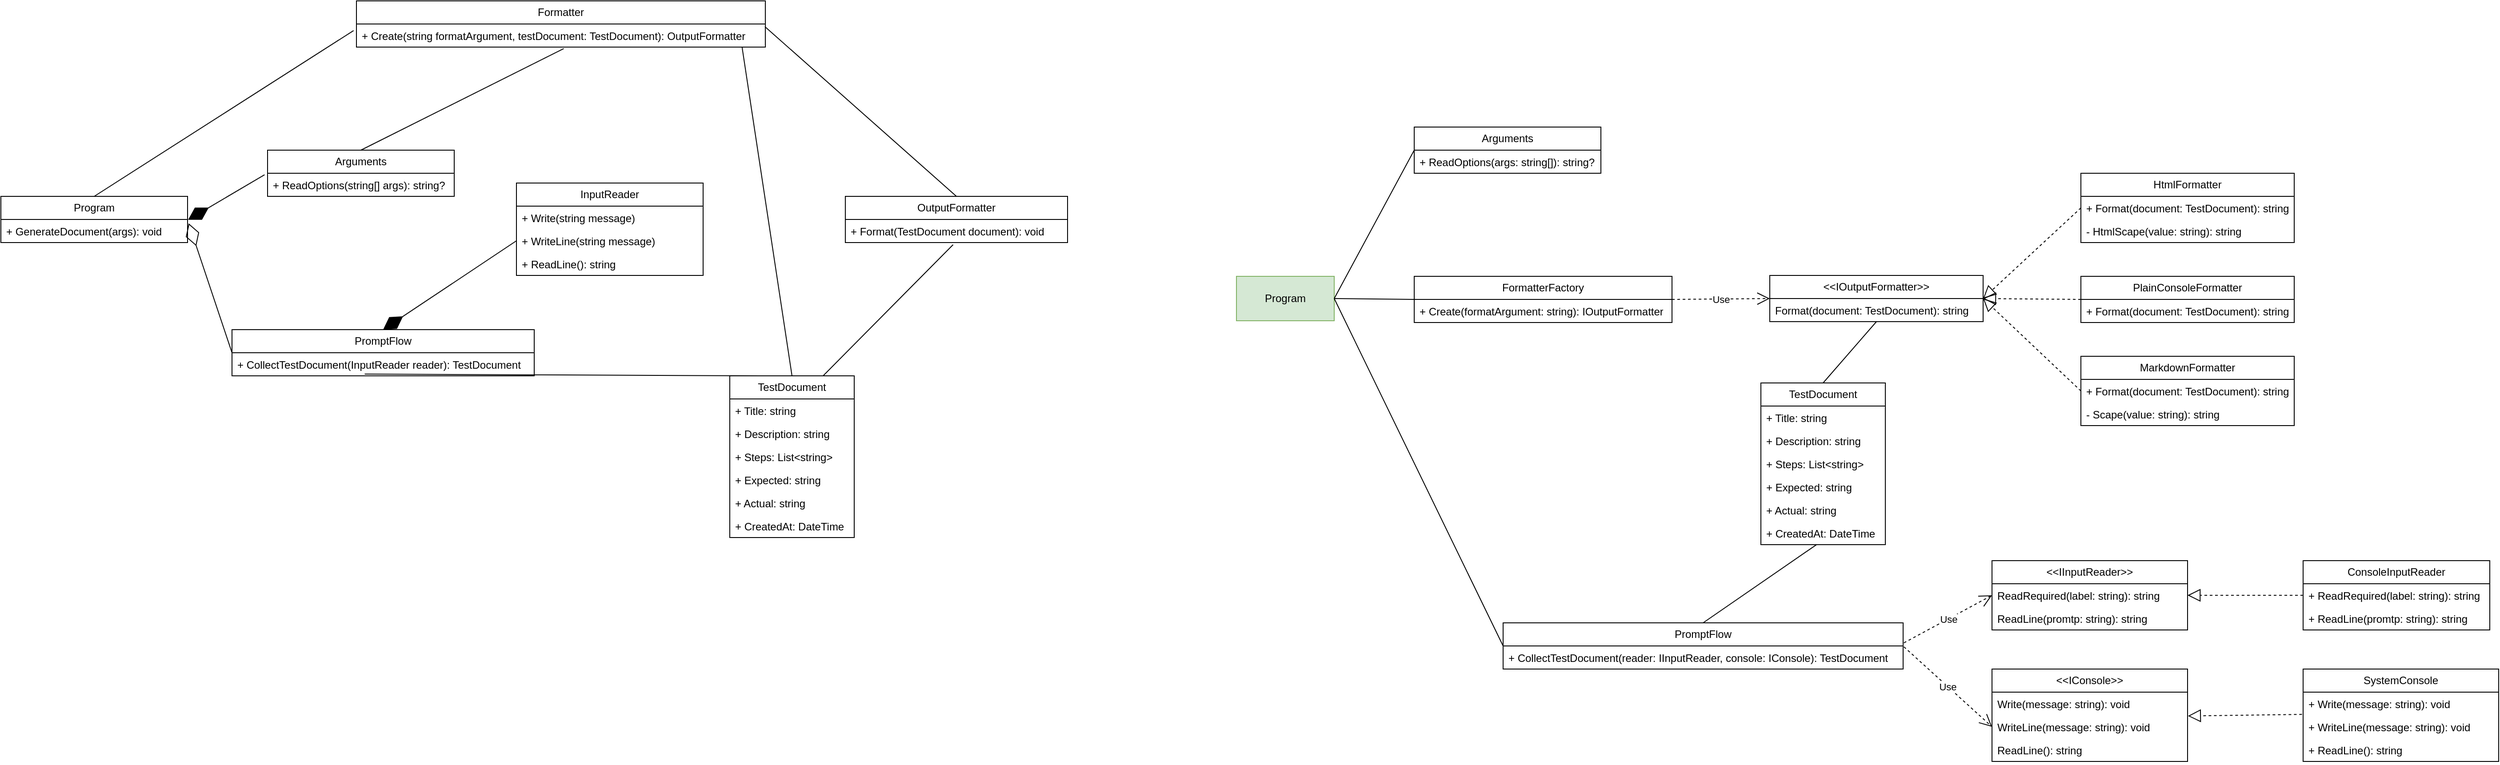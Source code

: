 <mxfile version="28.1.2">
  <diagram name="Page-1" id="szldXAVlRqQCgloTsiRZ">
    <mxGraphModel dx="903" dy="366" grid="1" gridSize="10" guides="1" tooltips="1" connect="1" arrows="1" fold="1" page="1" pageScale="1" pageWidth="1100" pageHeight="850" math="0" shadow="0">
      <root>
        <mxCell id="0" />
        <mxCell id="1" parent="0" />
        <mxCell id="XxA5EIZE0kKA5BTffPD1-1" value="Program" style="swimlane;fontStyle=0;childLayout=stackLayout;horizontal=1;startSize=26;fillColor=none;horizontalStack=0;resizeParent=1;resizeParentMax=0;resizeLast=0;collapsible=1;marginBottom=0;whiteSpace=wrap;html=1;" parent="1" vertex="1">
          <mxGeometry x="50" y="300" width="210" height="52" as="geometry" />
        </mxCell>
        <mxCell id="XxA5EIZE0kKA5BTffPD1-2" value="+ GenerateDocument(args): void" style="text;strokeColor=none;fillColor=none;align=left;verticalAlign=top;spacingLeft=4;spacingRight=4;overflow=hidden;rotatable=0;points=[[0,0.5],[1,0.5]];portConstraint=eastwest;whiteSpace=wrap;html=1;" parent="XxA5EIZE0kKA5BTffPD1-1" vertex="1">
          <mxGeometry y="26" width="210" height="26" as="geometry" />
        </mxCell>
        <mxCell id="XxA5EIZE0kKA5BTffPD1-5" value="Arguments" style="swimlane;fontStyle=0;childLayout=stackLayout;horizontal=1;startSize=26;fillColor=none;horizontalStack=0;resizeParent=1;resizeParentMax=0;resizeLast=0;collapsible=1;marginBottom=0;whiteSpace=wrap;html=1;" parent="1" vertex="1">
          <mxGeometry x="350" y="248" width="210" height="52" as="geometry" />
        </mxCell>
        <mxCell id="XxA5EIZE0kKA5BTffPD1-6" value="+ ReadOptions(string[] args): string?" style="text;strokeColor=none;fillColor=none;align=left;verticalAlign=top;spacingLeft=4;spacingRight=4;overflow=hidden;rotatable=0;points=[[0,0.5],[1,0.5]];portConstraint=eastwest;whiteSpace=wrap;html=1;" parent="XxA5EIZE0kKA5BTffPD1-5" vertex="1">
          <mxGeometry y="26" width="210" height="26" as="geometry" />
        </mxCell>
        <mxCell id="XxA5EIZE0kKA5BTffPD1-9" value="Formatter" style="swimlane;fontStyle=0;childLayout=stackLayout;horizontal=1;startSize=26;fillColor=none;horizontalStack=0;resizeParent=1;resizeParentMax=0;resizeLast=0;collapsible=1;marginBottom=0;whiteSpace=wrap;html=1;" parent="1" vertex="1">
          <mxGeometry x="450" y="80" width="460" height="52" as="geometry" />
        </mxCell>
        <mxCell id="XxA5EIZE0kKA5BTffPD1-10" value="+ Create(string formatArgument, testDocument: TestDocument): OutputFormatter" style="text;strokeColor=none;fillColor=none;align=left;verticalAlign=top;spacingLeft=4;spacingRight=4;overflow=hidden;rotatable=0;points=[[0,0.5],[1,0.5]];portConstraint=eastwest;whiteSpace=wrap;html=1;" parent="XxA5EIZE0kKA5BTffPD1-9" vertex="1">
          <mxGeometry y="26" width="460" height="26" as="geometry" />
        </mxCell>
        <mxCell id="XxA5EIZE0kKA5BTffPD1-17" value="PromptFlow" style="swimlane;fontStyle=0;childLayout=stackLayout;horizontal=1;startSize=26;fillColor=none;horizontalStack=0;resizeParent=1;resizeParentMax=0;resizeLast=0;collapsible=1;marginBottom=0;whiteSpace=wrap;html=1;" parent="1" vertex="1">
          <mxGeometry x="310" y="450" width="340" height="52" as="geometry" />
        </mxCell>
        <mxCell id="XxA5EIZE0kKA5BTffPD1-18" value="+ CollectTestDocument(InputReader reader): TestDocument" style="text;strokeColor=none;fillColor=none;align=left;verticalAlign=top;spacingLeft=4;spacingRight=4;overflow=hidden;rotatable=0;points=[[0,0.5],[1,0.5]];portConstraint=eastwest;whiteSpace=wrap;html=1;" parent="XxA5EIZE0kKA5BTffPD1-17" vertex="1">
          <mxGeometry y="26" width="340" height="26" as="geometry" />
        </mxCell>
        <mxCell id="XxA5EIZE0kKA5BTffPD1-21" value="InputReader" style="swimlane;fontStyle=0;childLayout=stackLayout;horizontal=1;startSize=26;fillColor=none;horizontalStack=0;resizeParent=1;resizeParentMax=0;resizeLast=0;collapsible=1;marginBottom=0;whiteSpace=wrap;html=1;" parent="1" vertex="1">
          <mxGeometry x="630" y="285" width="210" height="104" as="geometry" />
        </mxCell>
        <mxCell id="XxA5EIZE0kKA5BTffPD1-22" value="+ Write(string message)" style="text;strokeColor=none;fillColor=none;align=left;verticalAlign=top;spacingLeft=4;spacingRight=4;overflow=hidden;rotatable=0;points=[[0,0.5],[1,0.5]];portConstraint=eastwest;whiteSpace=wrap;html=1;" parent="XxA5EIZE0kKA5BTffPD1-21" vertex="1">
          <mxGeometry y="26" width="210" height="26" as="geometry" />
        </mxCell>
        <mxCell id="XxA5EIZE0kKA5BTffPD1-23" value="+ WriteLine(string message)" style="text;strokeColor=none;fillColor=none;align=left;verticalAlign=top;spacingLeft=4;spacingRight=4;overflow=hidden;rotatable=0;points=[[0,0.5],[1,0.5]];portConstraint=eastwest;whiteSpace=wrap;html=1;" parent="XxA5EIZE0kKA5BTffPD1-21" vertex="1">
          <mxGeometry y="52" width="210" height="26" as="geometry" />
        </mxCell>
        <mxCell id="XxA5EIZE0kKA5BTffPD1-24" value="+ ReadLine(): string" style="text;strokeColor=none;fillColor=none;align=left;verticalAlign=top;spacingLeft=4;spacingRight=4;overflow=hidden;rotatable=0;points=[[0,0.5],[1,0.5]];portConstraint=eastwest;whiteSpace=wrap;html=1;" parent="XxA5EIZE0kKA5BTffPD1-21" vertex="1">
          <mxGeometry y="78" width="210" height="26" as="geometry" />
        </mxCell>
        <mxCell id="XxA5EIZE0kKA5BTffPD1-25" value="TestDocument" style="swimlane;fontStyle=0;childLayout=stackLayout;horizontal=1;startSize=26;fillColor=none;horizontalStack=0;resizeParent=1;resizeParentMax=0;resizeLast=0;collapsible=1;marginBottom=0;whiteSpace=wrap;html=1;" parent="1" vertex="1">
          <mxGeometry x="870" y="502" width="140" height="182" as="geometry" />
        </mxCell>
        <mxCell id="XxA5EIZE0kKA5BTffPD1-26" value="+ Title: string" style="text;strokeColor=none;fillColor=none;align=left;verticalAlign=top;spacingLeft=4;spacingRight=4;overflow=hidden;rotatable=0;points=[[0,0.5],[1,0.5]];portConstraint=eastwest;whiteSpace=wrap;html=1;" parent="XxA5EIZE0kKA5BTffPD1-25" vertex="1">
          <mxGeometry y="26" width="140" height="26" as="geometry" />
        </mxCell>
        <mxCell id="XxA5EIZE0kKA5BTffPD1-27" value="+ Description: string" style="text;strokeColor=none;fillColor=none;align=left;verticalAlign=top;spacingLeft=4;spacingRight=4;overflow=hidden;rotatable=0;points=[[0,0.5],[1,0.5]];portConstraint=eastwest;whiteSpace=wrap;html=1;" parent="XxA5EIZE0kKA5BTffPD1-25" vertex="1">
          <mxGeometry y="52" width="140" height="26" as="geometry" />
        </mxCell>
        <mxCell id="XxA5EIZE0kKA5BTffPD1-28" value="+ Steps: List&amp;lt;string&amp;gt;" style="text;strokeColor=none;fillColor=none;align=left;verticalAlign=top;spacingLeft=4;spacingRight=4;overflow=hidden;rotatable=0;points=[[0,0.5],[1,0.5]];portConstraint=eastwest;whiteSpace=wrap;html=1;" parent="XxA5EIZE0kKA5BTffPD1-25" vertex="1">
          <mxGeometry y="78" width="140" height="26" as="geometry" />
        </mxCell>
        <mxCell id="XxA5EIZE0kKA5BTffPD1-29" value="+ Expected: string" style="text;strokeColor=none;fillColor=none;align=left;verticalAlign=top;spacingLeft=4;spacingRight=4;overflow=hidden;rotatable=0;points=[[0,0.5],[1,0.5]];portConstraint=eastwest;whiteSpace=wrap;html=1;" parent="XxA5EIZE0kKA5BTffPD1-25" vertex="1">
          <mxGeometry y="104" width="140" height="26" as="geometry" />
        </mxCell>
        <mxCell id="XxA5EIZE0kKA5BTffPD1-30" value="+ Actual: string" style="text;strokeColor=none;fillColor=none;align=left;verticalAlign=top;spacingLeft=4;spacingRight=4;overflow=hidden;rotatable=0;points=[[0,0.5],[1,0.5]];portConstraint=eastwest;whiteSpace=wrap;html=1;" parent="XxA5EIZE0kKA5BTffPD1-25" vertex="1">
          <mxGeometry y="130" width="140" height="26" as="geometry" />
        </mxCell>
        <mxCell id="XxA5EIZE0kKA5BTffPD1-31" value="+ CreatedAt: DateTime" style="text;strokeColor=none;fillColor=none;align=left;verticalAlign=top;spacingLeft=4;spacingRight=4;overflow=hidden;rotatable=0;points=[[0,0.5],[1,0.5]];portConstraint=eastwest;whiteSpace=wrap;html=1;" parent="XxA5EIZE0kKA5BTffPD1-25" vertex="1">
          <mxGeometry y="156" width="140" height="26" as="geometry" />
        </mxCell>
        <mxCell id="XxA5EIZE0kKA5BTffPD1-32" value="OutputFormatter" style="swimlane;fontStyle=0;childLayout=stackLayout;horizontal=1;startSize=26;fillColor=none;horizontalStack=0;resizeParent=1;resizeParentMax=0;resizeLast=0;collapsible=1;marginBottom=0;whiteSpace=wrap;html=1;" parent="1" vertex="1">
          <mxGeometry x="1000" y="300" width="250" height="52" as="geometry" />
        </mxCell>
        <mxCell id="XxA5EIZE0kKA5BTffPD1-33" value="+ Format(TestDocument document): void" style="text;strokeColor=none;fillColor=none;align=left;verticalAlign=top;spacingLeft=4;spacingRight=4;overflow=hidden;rotatable=0;points=[[0,0.5],[1,0.5]];portConstraint=eastwest;whiteSpace=wrap;html=1;" parent="XxA5EIZE0kKA5BTffPD1-32" vertex="1">
          <mxGeometry y="26" width="250" height="26" as="geometry" />
        </mxCell>
        <mxCell id="XxA5EIZE0kKA5BTffPD1-39" value="" style="endArrow=diamondThin;endFill=1;endSize=24;html=1;rounded=0;entryX=1.003;entryY=0.013;entryDx=0;entryDy=0;entryPerimeter=0;exitX=-0.016;exitY=0.064;exitDx=0;exitDy=0;exitPerimeter=0;" parent="1" source="XxA5EIZE0kKA5BTffPD1-6" target="XxA5EIZE0kKA5BTffPD1-2" edge="1">
          <mxGeometry width="160" relative="1" as="geometry">
            <mxPoint x="260" y="530" as="sourcePoint" />
            <mxPoint x="160" y="500" as="targetPoint" />
          </mxGeometry>
        </mxCell>
        <mxCell id="XxA5EIZE0kKA5BTffPD1-40" value="" style="endArrow=diamondThin;endFill=0;endSize=24;html=1;rounded=0;entryX=1.006;entryY=0.167;entryDx=0;entryDy=0;entryPerimeter=0;exitX=0;exitY=0.5;exitDx=0;exitDy=0;" parent="1" source="XxA5EIZE0kKA5BTffPD1-17" target="XxA5EIZE0kKA5BTffPD1-2" edge="1">
          <mxGeometry width="160" relative="1" as="geometry">
            <mxPoint x="270" y="550" as="sourcePoint" />
            <mxPoint x="430" y="550" as="targetPoint" />
          </mxGeometry>
        </mxCell>
        <mxCell id="XxA5EIZE0kKA5BTffPD1-41" value="" style="endArrow=diamondThin;endFill=1;endSize=24;html=1;rounded=0;entryX=0.5;entryY=0;entryDx=0;entryDy=0;exitX=0;exitY=0.5;exitDx=0;exitDy=0;" parent="1" source="XxA5EIZE0kKA5BTffPD1-23" target="XxA5EIZE0kKA5BTffPD1-17" edge="1">
          <mxGeometry width="160" relative="1" as="geometry">
            <mxPoint x="800" y="440" as="sourcePoint" />
            <mxPoint x="960" y="440" as="targetPoint" />
          </mxGeometry>
        </mxCell>
        <mxCell id="XxA5EIZE0kKA5BTffPD1-42" value="" style="endArrow=none;html=1;rounded=0;exitX=0.439;exitY=0.923;exitDx=0;exitDy=0;exitPerimeter=0;entryX=0.25;entryY=0;entryDx=0;entryDy=0;" parent="1" source="XxA5EIZE0kKA5BTffPD1-18" target="XxA5EIZE0kKA5BTffPD1-25" edge="1">
          <mxGeometry relative="1" as="geometry">
            <mxPoint x="360" y="520" as="sourcePoint" />
            <mxPoint x="520" y="520" as="targetPoint" />
          </mxGeometry>
        </mxCell>
        <mxCell id="XxA5EIZE0kKA5BTffPD1-45" value="" style="endArrow=none;html=1;rounded=0;exitX=0.507;exitY=1.064;exitDx=0;exitDy=0;exitPerimeter=0;entryX=0.5;entryY=0;entryDx=0;entryDy=0;" parent="1" source="XxA5EIZE0kKA5BTffPD1-10" target="XxA5EIZE0kKA5BTffPD1-5" edge="1">
          <mxGeometry relative="1" as="geometry">
            <mxPoint x="820" y="390" as="sourcePoint" />
            <mxPoint x="896" y="517" as="targetPoint" />
          </mxGeometry>
        </mxCell>
        <mxCell id="XxA5EIZE0kKA5BTffPD1-46" value="" style="endArrow=none;html=1;rounded=0;exitX=0.943;exitY=0.987;exitDx=0;exitDy=0;exitPerimeter=0;entryX=0.5;entryY=0;entryDx=0;entryDy=0;" parent="1" source="XxA5EIZE0kKA5BTffPD1-10" target="XxA5EIZE0kKA5BTffPD1-25" edge="1">
          <mxGeometry relative="1" as="geometry">
            <mxPoint x="1000" y="440" as="sourcePoint" />
            <mxPoint x="1416" y="507" as="targetPoint" />
          </mxGeometry>
        </mxCell>
        <mxCell id="XxA5EIZE0kKA5BTffPD1-47" value="" style="endArrow=none;html=1;rounded=0;exitX=0.75;exitY=0;exitDx=0;exitDy=0;entryX=0.485;entryY=1.09;entryDx=0;entryDy=0;entryPerimeter=0;" parent="1" source="XxA5EIZE0kKA5BTffPD1-25" target="XxA5EIZE0kKA5BTffPD1-33" edge="1">
          <mxGeometry relative="1" as="geometry">
            <mxPoint x="1040" y="360" as="sourcePoint" />
            <mxPoint x="1456" y="427" as="targetPoint" />
          </mxGeometry>
        </mxCell>
        <mxCell id="XxA5EIZE0kKA5BTffPD1-48" value="" style="endArrow=none;html=1;rounded=0;exitX=0.5;exitY=0;exitDx=0;exitDy=0;entryX=0.999;entryY=0.115;entryDx=0;entryDy=0;entryPerimeter=0;" parent="1" source="XxA5EIZE0kKA5BTffPD1-32" target="XxA5EIZE0kKA5BTffPD1-10" edge="1">
          <mxGeometry relative="1" as="geometry">
            <mxPoint x="1290" y="586" as="sourcePoint" />
            <mxPoint x="1486" y="410" as="targetPoint" />
          </mxGeometry>
        </mxCell>
        <mxCell id="XSnSEUEfLt0J0xDULizz-1" value="" style="endArrow=none;html=1;rounded=0;exitX=-0.007;exitY=0.286;exitDx=0;exitDy=0;exitPerimeter=0;entryX=0.5;entryY=0;entryDx=0;entryDy=0;" parent="1" source="XxA5EIZE0kKA5BTffPD1-10" target="XxA5EIZE0kKA5BTffPD1-1" edge="1">
          <mxGeometry relative="1" as="geometry">
            <mxPoint x="428" y="130" as="sourcePoint" />
            <mxPoint x="190" y="206" as="targetPoint" />
          </mxGeometry>
        </mxCell>
        <mxCell id="yluP_iNOOmChp8sHsoEs-1" value="Program" style="html=1;whiteSpace=wrap;fillColor=#d5e8d4;strokeColor=#82b366;" vertex="1" parent="1">
          <mxGeometry x="1440" y="390" width="110" height="50" as="geometry" />
        </mxCell>
        <mxCell id="yluP_iNOOmChp8sHsoEs-2" value="Arguments" style="swimlane;fontStyle=0;childLayout=stackLayout;horizontal=1;startSize=26;fillColor=none;horizontalStack=0;resizeParent=1;resizeParentMax=0;resizeLast=0;collapsible=1;marginBottom=0;whiteSpace=wrap;html=1;" vertex="1" parent="1">
          <mxGeometry x="1640" y="222" width="210" height="52" as="geometry" />
        </mxCell>
        <mxCell id="yluP_iNOOmChp8sHsoEs-3" value="+ ReadOptions(args: string[]): string?" style="text;strokeColor=none;fillColor=none;align=left;verticalAlign=top;spacingLeft=4;spacingRight=4;overflow=hidden;rotatable=0;points=[[0,0.5],[1,0.5]];portConstraint=eastwest;whiteSpace=wrap;html=1;" vertex="1" parent="yluP_iNOOmChp8sHsoEs-2">
          <mxGeometry y="26" width="210" height="26" as="geometry" />
        </mxCell>
        <mxCell id="yluP_iNOOmChp8sHsoEs-4" value="PromptFlow" style="swimlane;fontStyle=0;childLayout=stackLayout;horizontal=1;startSize=26;fillColor=none;horizontalStack=0;resizeParent=1;resizeParentMax=0;resizeLast=0;collapsible=1;marginBottom=0;whiteSpace=wrap;html=1;" vertex="1" parent="1">
          <mxGeometry x="1740" y="780" width="450" height="52" as="geometry" />
        </mxCell>
        <mxCell id="yluP_iNOOmChp8sHsoEs-5" value="+ CollectTestDocument(reader: IInputReader, console: IConsole): TestDocument" style="text;strokeColor=none;fillColor=none;align=left;verticalAlign=top;spacingLeft=4;spacingRight=4;overflow=hidden;rotatable=0;points=[[0,0.5],[1,0.5]];portConstraint=eastwest;whiteSpace=wrap;html=1;" vertex="1" parent="yluP_iNOOmChp8sHsoEs-4">
          <mxGeometry y="26" width="450" height="26" as="geometry" />
        </mxCell>
        <mxCell id="yluP_iNOOmChp8sHsoEs-6" value="FormatterFactory" style="swimlane;fontStyle=0;childLayout=stackLayout;horizontal=1;startSize=26;fillColor=none;horizontalStack=0;resizeParent=1;resizeParentMax=0;resizeLast=0;collapsible=1;marginBottom=0;whiteSpace=wrap;html=1;" vertex="1" parent="1">
          <mxGeometry x="1640" y="390" width="290" height="52" as="geometry" />
        </mxCell>
        <mxCell id="yluP_iNOOmChp8sHsoEs-7" value="+ Create(formatArgument: string): IOutputFormatter" style="text;strokeColor=none;fillColor=none;align=left;verticalAlign=top;spacingLeft=4;spacingRight=4;overflow=hidden;rotatable=0;points=[[0,0.5],[1,0.5]];portConstraint=eastwest;whiteSpace=wrap;html=1;" vertex="1" parent="yluP_iNOOmChp8sHsoEs-6">
          <mxGeometry y="26" width="290" height="26" as="geometry" />
        </mxCell>
        <mxCell id="yluP_iNOOmChp8sHsoEs-10" value="" style="endArrow=none;html=1;rounded=0;exitX=1;exitY=0.5;exitDx=0;exitDy=0;entryX=0;entryY=0.5;entryDx=0;entryDy=0;" edge="1" parent="1" source="yluP_iNOOmChp8sHsoEs-1" target="yluP_iNOOmChp8sHsoEs-2">
          <mxGeometry relative="1" as="geometry">
            <mxPoint x="1320" y="716" as="sourcePoint" />
            <mxPoint x="1516" y="540" as="targetPoint" />
          </mxGeometry>
        </mxCell>
        <mxCell id="yluP_iNOOmChp8sHsoEs-11" value="" style="endArrow=none;html=1;rounded=0;exitX=1;exitY=0.5;exitDx=0;exitDy=0;entryX=0;entryY=0.5;entryDx=0;entryDy=0;" edge="1" parent="1" source="yluP_iNOOmChp8sHsoEs-1" target="yluP_iNOOmChp8sHsoEs-6">
          <mxGeometry relative="1" as="geometry">
            <mxPoint x="1590" y="559" as="sourcePoint" />
            <mxPoint x="1680" y="460" as="targetPoint" />
          </mxGeometry>
        </mxCell>
        <mxCell id="yluP_iNOOmChp8sHsoEs-12" value="" style="endArrow=none;html=1;rounded=0;exitX=1;exitY=0.5;exitDx=0;exitDy=0;entryX=0;entryY=0.5;entryDx=0;entryDy=0;" edge="1" parent="1" source="yluP_iNOOmChp8sHsoEs-1" target="yluP_iNOOmChp8sHsoEs-4">
          <mxGeometry relative="1" as="geometry">
            <mxPoint x="1600" y="559" as="sourcePoint" />
            <mxPoint x="1690" y="460" as="targetPoint" />
          </mxGeometry>
        </mxCell>
        <mxCell id="yluP_iNOOmChp8sHsoEs-13" value="Use" style="endArrow=open;endSize=12;dashed=1;html=1;rounded=0;exitX=1;exitY=0.5;exitDx=0;exitDy=0;entryX=0;entryY=0.5;entryDx=0;entryDy=0;" edge="1" parent="1" source="yluP_iNOOmChp8sHsoEs-6" target="yluP_iNOOmChp8sHsoEs-14">
          <mxGeometry width="160" relative="1" as="geometry">
            <mxPoint x="1970" y="470" as="sourcePoint" />
            <mxPoint x="2110" y="360" as="targetPoint" />
          </mxGeometry>
        </mxCell>
        <mxCell id="yluP_iNOOmChp8sHsoEs-14" value="&amp;lt;&amp;lt;IOutputFormatter&amp;gt;&amp;gt;" style="swimlane;fontStyle=0;childLayout=stackLayout;horizontal=1;startSize=26;fillColor=none;horizontalStack=0;resizeParent=1;resizeParentMax=0;resizeLast=0;collapsible=1;marginBottom=0;whiteSpace=wrap;html=1;" vertex="1" parent="1">
          <mxGeometry x="2040" y="389" width="240" height="52" as="geometry" />
        </mxCell>
        <mxCell id="yluP_iNOOmChp8sHsoEs-15" value="Format(document: TestDocument): string" style="text;strokeColor=none;fillColor=none;align=left;verticalAlign=top;spacingLeft=4;spacingRight=4;overflow=hidden;rotatable=0;points=[[0,0.5],[1,0.5]];portConstraint=eastwest;whiteSpace=wrap;html=1;" vertex="1" parent="yluP_iNOOmChp8sHsoEs-14">
          <mxGeometry y="26" width="240" height="26" as="geometry" />
        </mxCell>
        <mxCell id="yluP_iNOOmChp8sHsoEs-18" value="" style="endArrow=block;dashed=1;endFill=0;endSize=12;html=1;rounded=0;entryX=1;entryY=0.5;entryDx=0;entryDy=0;exitX=0;exitY=0.5;exitDx=0;exitDy=0;" edge="1" parent="1" source="yluP_iNOOmChp8sHsoEs-24" target="yluP_iNOOmChp8sHsoEs-14">
          <mxGeometry width="160" relative="1" as="geometry">
            <mxPoint x="2450" y="373" as="sourcePoint" />
            <mxPoint x="2300" y="413" as="targetPoint" />
          </mxGeometry>
        </mxCell>
        <mxCell id="yluP_iNOOmChp8sHsoEs-20" value="HtmlFormatter" style="swimlane;fontStyle=0;childLayout=stackLayout;horizontal=1;startSize=26;fillColor=none;horizontalStack=0;resizeParent=1;resizeParentMax=0;resizeLast=0;collapsible=1;marginBottom=0;whiteSpace=wrap;html=1;" vertex="1" parent="1">
          <mxGeometry x="2390" y="274" width="240" height="78" as="geometry" />
        </mxCell>
        <mxCell id="yluP_iNOOmChp8sHsoEs-24" value="+ Format(document: TestDocument): string" style="text;strokeColor=none;fillColor=none;align=left;verticalAlign=top;spacingLeft=4;spacingRight=4;overflow=hidden;rotatable=0;points=[[0,0.5],[1,0.5]];portConstraint=eastwest;whiteSpace=wrap;html=1;" vertex="1" parent="yluP_iNOOmChp8sHsoEs-20">
          <mxGeometry y="26" width="240" height="26" as="geometry" />
        </mxCell>
        <mxCell id="yluP_iNOOmChp8sHsoEs-23" value="- HtmlScape(value: string): string" style="text;strokeColor=none;fillColor=none;align=left;verticalAlign=top;spacingLeft=4;spacingRight=4;overflow=hidden;rotatable=0;points=[[0,0.5],[1,0.5]];portConstraint=eastwest;whiteSpace=wrap;html=1;" vertex="1" parent="yluP_iNOOmChp8sHsoEs-20">
          <mxGeometry y="52" width="240" height="26" as="geometry" />
        </mxCell>
        <mxCell id="yluP_iNOOmChp8sHsoEs-25" value="MarkdownFormatter" style="swimlane;fontStyle=0;childLayout=stackLayout;horizontal=1;startSize=26;fillColor=none;horizontalStack=0;resizeParent=1;resizeParentMax=0;resizeLast=0;collapsible=1;marginBottom=0;whiteSpace=wrap;html=1;" vertex="1" parent="1">
          <mxGeometry x="2390" y="480" width="240" height="78" as="geometry" />
        </mxCell>
        <mxCell id="yluP_iNOOmChp8sHsoEs-26" value="+ Format(document: TestDocument): string" style="text;strokeColor=none;fillColor=none;align=left;verticalAlign=top;spacingLeft=4;spacingRight=4;overflow=hidden;rotatable=0;points=[[0,0.5],[1,0.5]];portConstraint=eastwest;whiteSpace=wrap;html=1;" vertex="1" parent="yluP_iNOOmChp8sHsoEs-25">
          <mxGeometry y="26" width="240" height="26" as="geometry" />
        </mxCell>
        <mxCell id="yluP_iNOOmChp8sHsoEs-27" value="- Scape(value: string): string" style="text;strokeColor=none;fillColor=none;align=left;verticalAlign=top;spacingLeft=4;spacingRight=4;overflow=hidden;rotatable=0;points=[[0,0.5],[1,0.5]];portConstraint=eastwest;whiteSpace=wrap;html=1;" vertex="1" parent="yluP_iNOOmChp8sHsoEs-25">
          <mxGeometry y="52" width="240" height="26" as="geometry" />
        </mxCell>
        <mxCell id="yluP_iNOOmChp8sHsoEs-28" value="PlainConsoleFormatter" style="swimlane;fontStyle=0;childLayout=stackLayout;horizontal=1;startSize=26;fillColor=none;horizontalStack=0;resizeParent=1;resizeParentMax=0;resizeLast=0;collapsible=1;marginBottom=0;whiteSpace=wrap;html=1;" vertex="1" parent="1">
          <mxGeometry x="2390" y="390" width="240" height="52" as="geometry" />
        </mxCell>
        <mxCell id="yluP_iNOOmChp8sHsoEs-29" value="+ Format(document: TestDocument): string" style="text;strokeColor=none;fillColor=none;align=left;verticalAlign=top;spacingLeft=4;spacingRight=4;overflow=hidden;rotatable=0;points=[[0,0.5],[1,0.5]];portConstraint=eastwest;whiteSpace=wrap;html=1;" vertex="1" parent="yluP_iNOOmChp8sHsoEs-28">
          <mxGeometry y="26" width="240" height="26" as="geometry" />
        </mxCell>
        <mxCell id="yluP_iNOOmChp8sHsoEs-31" value="" style="endArrow=block;dashed=1;endFill=0;endSize=12;html=1;rounded=0;entryX=1;entryY=0.5;entryDx=0;entryDy=0;exitX=0;exitY=0.5;exitDx=0;exitDy=0;" edge="1" parent="1" source="yluP_iNOOmChp8sHsoEs-28" target="yluP_iNOOmChp8sHsoEs-14">
          <mxGeometry width="160" relative="1" as="geometry">
            <mxPoint x="2460" y="410" as="sourcePoint" />
            <mxPoint x="2350" y="512" as="targetPoint" />
          </mxGeometry>
        </mxCell>
        <mxCell id="yluP_iNOOmChp8sHsoEs-32" value="" style="endArrow=block;dashed=1;endFill=0;endSize=12;html=1;rounded=0;entryX=1;entryY=0.5;entryDx=0;entryDy=0;exitX=0;exitY=0.5;exitDx=0;exitDy=0;" edge="1" parent="1" source="yluP_iNOOmChp8sHsoEs-26" target="yluP_iNOOmChp8sHsoEs-14">
          <mxGeometry width="160" relative="1" as="geometry">
            <mxPoint x="2370" y="500" as="sourcePoint" />
            <mxPoint x="2290" y="470" as="targetPoint" />
          </mxGeometry>
        </mxCell>
        <mxCell id="yluP_iNOOmChp8sHsoEs-33" value="TestDocument" style="swimlane;fontStyle=0;childLayout=stackLayout;horizontal=1;startSize=26;fillColor=none;horizontalStack=0;resizeParent=1;resizeParentMax=0;resizeLast=0;collapsible=1;marginBottom=0;whiteSpace=wrap;html=1;" vertex="1" parent="1">
          <mxGeometry x="2030" y="510" width="140" height="182" as="geometry" />
        </mxCell>
        <mxCell id="yluP_iNOOmChp8sHsoEs-34" value="+ Title: string" style="text;strokeColor=none;fillColor=none;align=left;verticalAlign=top;spacingLeft=4;spacingRight=4;overflow=hidden;rotatable=0;points=[[0,0.5],[1,0.5]];portConstraint=eastwest;whiteSpace=wrap;html=1;" vertex="1" parent="yluP_iNOOmChp8sHsoEs-33">
          <mxGeometry y="26" width="140" height="26" as="geometry" />
        </mxCell>
        <mxCell id="yluP_iNOOmChp8sHsoEs-35" value="+ Description: string" style="text;strokeColor=none;fillColor=none;align=left;verticalAlign=top;spacingLeft=4;spacingRight=4;overflow=hidden;rotatable=0;points=[[0,0.5],[1,0.5]];portConstraint=eastwest;whiteSpace=wrap;html=1;" vertex="1" parent="yluP_iNOOmChp8sHsoEs-33">
          <mxGeometry y="52" width="140" height="26" as="geometry" />
        </mxCell>
        <mxCell id="yluP_iNOOmChp8sHsoEs-36" value="+ Steps: List&amp;lt;string&amp;gt;" style="text;strokeColor=none;fillColor=none;align=left;verticalAlign=top;spacingLeft=4;spacingRight=4;overflow=hidden;rotatable=0;points=[[0,0.5],[1,0.5]];portConstraint=eastwest;whiteSpace=wrap;html=1;" vertex="1" parent="yluP_iNOOmChp8sHsoEs-33">
          <mxGeometry y="78" width="140" height="26" as="geometry" />
        </mxCell>
        <mxCell id="yluP_iNOOmChp8sHsoEs-37" value="+ Expected: string" style="text;strokeColor=none;fillColor=none;align=left;verticalAlign=top;spacingLeft=4;spacingRight=4;overflow=hidden;rotatable=0;points=[[0,0.5],[1,0.5]];portConstraint=eastwest;whiteSpace=wrap;html=1;" vertex="1" parent="yluP_iNOOmChp8sHsoEs-33">
          <mxGeometry y="104" width="140" height="26" as="geometry" />
        </mxCell>
        <mxCell id="yluP_iNOOmChp8sHsoEs-38" value="+ Actual: string" style="text;strokeColor=none;fillColor=none;align=left;verticalAlign=top;spacingLeft=4;spacingRight=4;overflow=hidden;rotatable=0;points=[[0,0.5],[1,0.5]];portConstraint=eastwest;whiteSpace=wrap;html=1;" vertex="1" parent="yluP_iNOOmChp8sHsoEs-33">
          <mxGeometry y="130" width="140" height="26" as="geometry" />
        </mxCell>
        <mxCell id="yluP_iNOOmChp8sHsoEs-39" value="+ CreatedAt: DateTime" style="text;strokeColor=none;fillColor=none;align=left;verticalAlign=top;spacingLeft=4;spacingRight=4;overflow=hidden;rotatable=0;points=[[0,0.5],[1,0.5]];portConstraint=eastwest;whiteSpace=wrap;html=1;" vertex="1" parent="yluP_iNOOmChp8sHsoEs-33">
          <mxGeometry y="156" width="140" height="26" as="geometry" />
        </mxCell>
        <mxCell id="yluP_iNOOmChp8sHsoEs-40" value="&amp;lt;&amp;lt;IInputReader&amp;gt;&amp;gt;" style="swimlane;fontStyle=0;childLayout=stackLayout;horizontal=1;startSize=26;fillColor=none;horizontalStack=0;resizeParent=1;resizeParentMax=0;resizeLast=0;collapsible=1;marginBottom=0;whiteSpace=wrap;html=1;" vertex="1" parent="1">
          <mxGeometry x="2290" y="710" width="220" height="78" as="geometry" />
        </mxCell>
        <mxCell id="yluP_iNOOmChp8sHsoEs-41" value="ReadRequired(label: string): string" style="text;strokeColor=none;fillColor=none;align=left;verticalAlign=top;spacingLeft=4;spacingRight=4;overflow=hidden;rotatable=0;points=[[0,0.5],[1,0.5]];portConstraint=eastwest;whiteSpace=wrap;html=1;" vertex="1" parent="yluP_iNOOmChp8sHsoEs-40">
          <mxGeometry y="26" width="220" height="26" as="geometry" />
        </mxCell>
        <mxCell id="yluP_iNOOmChp8sHsoEs-42" value="ReadLine(promtp: string): string" style="text;strokeColor=none;fillColor=none;align=left;verticalAlign=top;spacingLeft=4;spacingRight=4;overflow=hidden;rotatable=0;points=[[0,0.5],[1,0.5]];portConstraint=eastwest;whiteSpace=wrap;html=1;" vertex="1" parent="yluP_iNOOmChp8sHsoEs-40">
          <mxGeometry y="52" width="220" height="26" as="geometry" />
        </mxCell>
        <mxCell id="yluP_iNOOmChp8sHsoEs-44" value="&amp;lt;&amp;lt;IConsole&amp;gt;&amp;gt;" style="swimlane;fontStyle=0;childLayout=stackLayout;horizontal=1;startSize=26;fillColor=none;horizontalStack=0;resizeParent=1;resizeParentMax=0;resizeLast=0;collapsible=1;marginBottom=0;whiteSpace=wrap;html=1;" vertex="1" parent="1">
          <mxGeometry x="2290" y="832" width="220" height="104" as="geometry" />
        </mxCell>
        <mxCell id="yluP_iNOOmChp8sHsoEs-45" value="Write(message: string): void" style="text;strokeColor=none;fillColor=none;align=left;verticalAlign=top;spacingLeft=4;spacingRight=4;overflow=hidden;rotatable=0;points=[[0,0.5],[1,0.5]];portConstraint=eastwest;whiteSpace=wrap;html=1;" vertex="1" parent="yluP_iNOOmChp8sHsoEs-44">
          <mxGeometry y="26" width="220" height="26" as="geometry" />
        </mxCell>
        <mxCell id="yluP_iNOOmChp8sHsoEs-46" value="WriteLine(message: string): void" style="text;strokeColor=none;fillColor=none;align=left;verticalAlign=top;spacingLeft=4;spacingRight=4;overflow=hidden;rotatable=0;points=[[0,0.5],[1,0.5]];portConstraint=eastwest;whiteSpace=wrap;html=1;" vertex="1" parent="yluP_iNOOmChp8sHsoEs-44">
          <mxGeometry y="52" width="220" height="26" as="geometry" />
        </mxCell>
        <mxCell id="yluP_iNOOmChp8sHsoEs-47" value="ReadLine(): string" style="text;strokeColor=none;fillColor=none;align=left;verticalAlign=top;spacingLeft=4;spacingRight=4;overflow=hidden;rotatable=0;points=[[0,0.5],[1,0.5]];portConstraint=eastwest;whiteSpace=wrap;html=1;" vertex="1" parent="yluP_iNOOmChp8sHsoEs-44">
          <mxGeometry y="78" width="220" height="26" as="geometry" />
        </mxCell>
        <mxCell id="yluP_iNOOmChp8sHsoEs-48" value="ConsoleInputReader" style="swimlane;fontStyle=0;childLayout=stackLayout;horizontal=1;startSize=26;fillColor=none;horizontalStack=0;resizeParent=1;resizeParentMax=0;resizeLast=0;collapsible=1;marginBottom=0;whiteSpace=wrap;html=1;" vertex="1" parent="1">
          <mxGeometry x="2640" y="710" width="210" height="78" as="geometry" />
        </mxCell>
        <mxCell id="yluP_iNOOmChp8sHsoEs-52" value="+ ReadRequired(label: string): string" style="text;strokeColor=none;fillColor=none;align=left;verticalAlign=top;spacingLeft=4;spacingRight=4;overflow=hidden;rotatable=0;points=[[0,0.5],[1,0.5]];portConstraint=eastwest;whiteSpace=wrap;html=1;" vertex="1" parent="yluP_iNOOmChp8sHsoEs-48">
          <mxGeometry y="26" width="210" height="26" as="geometry" />
        </mxCell>
        <mxCell id="yluP_iNOOmChp8sHsoEs-53" value="+ ReadLine(promtp: string): string" style="text;strokeColor=none;fillColor=none;align=left;verticalAlign=top;spacingLeft=4;spacingRight=4;overflow=hidden;rotatable=0;points=[[0,0.5],[1,0.5]];portConstraint=eastwest;whiteSpace=wrap;html=1;" vertex="1" parent="yluP_iNOOmChp8sHsoEs-48">
          <mxGeometry y="52" width="210" height="26" as="geometry" />
        </mxCell>
        <mxCell id="yluP_iNOOmChp8sHsoEs-58" value="SystemConsole" style="swimlane;fontStyle=0;childLayout=stackLayout;horizontal=1;startSize=26;fillColor=none;horizontalStack=0;resizeParent=1;resizeParentMax=0;resizeLast=0;collapsible=1;marginBottom=0;whiteSpace=wrap;html=1;" vertex="1" parent="1">
          <mxGeometry x="2640" y="832" width="220" height="104" as="geometry" />
        </mxCell>
        <mxCell id="yluP_iNOOmChp8sHsoEs-59" value="+ Write(message: string): void" style="text;strokeColor=none;fillColor=none;align=left;verticalAlign=top;spacingLeft=4;spacingRight=4;overflow=hidden;rotatable=0;points=[[0,0.5],[1,0.5]];portConstraint=eastwest;whiteSpace=wrap;html=1;" vertex="1" parent="yluP_iNOOmChp8sHsoEs-58">
          <mxGeometry y="26" width="220" height="26" as="geometry" />
        </mxCell>
        <mxCell id="yluP_iNOOmChp8sHsoEs-60" value="+ WriteLine(message: string): void" style="text;strokeColor=none;fillColor=none;align=left;verticalAlign=top;spacingLeft=4;spacingRight=4;overflow=hidden;rotatable=0;points=[[0,0.5],[1,0.5]];portConstraint=eastwest;whiteSpace=wrap;html=1;" vertex="1" parent="yluP_iNOOmChp8sHsoEs-58">
          <mxGeometry y="52" width="220" height="26" as="geometry" />
        </mxCell>
        <mxCell id="yluP_iNOOmChp8sHsoEs-61" value="+ ReadLine(): string" style="text;strokeColor=none;fillColor=none;align=left;verticalAlign=top;spacingLeft=4;spacingRight=4;overflow=hidden;rotatable=0;points=[[0,0.5],[1,0.5]];portConstraint=eastwest;whiteSpace=wrap;html=1;" vertex="1" parent="yluP_iNOOmChp8sHsoEs-58">
          <mxGeometry y="78" width="220" height="26" as="geometry" />
        </mxCell>
        <mxCell id="yluP_iNOOmChp8sHsoEs-62" value="" style="endArrow=block;dashed=1;endFill=0;endSize=12;html=1;rounded=0;entryX=1;entryY=0.5;entryDx=0;entryDy=0;exitX=0;exitY=0.5;exitDx=0;exitDy=0;" edge="1" parent="1" source="yluP_iNOOmChp8sHsoEs-52" target="yluP_iNOOmChp8sHsoEs-41">
          <mxGeometry width="160" relative="1" as="geometry">
            <mxPoint x="2580" y="714" as="sourcePoint" />
            <mxPoint x="2470" y="610" as="targetPoint" />
          </mxGeometry>
        </mxCell>
        <mxCell id="yluP_iNOOmChp8sHsoEs-63" value="" style="endArrow=block;dashed=1;endFill=0;endSize=12;html=1;rounded=0;entryX=1.002;entryY=1.031;entryDx=0;entryDy=0;exitX=-0.006;exitY=-0.037;exitDx=0;exitDy=0;entryPerimeter=0;exitPerimeter=0;" edge="1" parent="1" source="yluP_iNOOmChp8sHsoEs-60" target="yluP_iNOOmChp8sHsoEs-45">
          <mxGeometry width="160" relative="1" as="geometry">
            <mxPoint x="2700" y="864" as="sourcePoint" />
            <mxPoint x="2590" y="760" as="targetPoint" />
          </mxGeometry>
        </mxCell>
        <mxCell id="yluP_iNOOmChp8sHsoEs-64" value="" style="endArrow=none;html=1;rounded=0;exitX=0.5;exitY=0;exitDx=0;exitDy=0;entryX=0.5;entryY=1;entryDx=0;entryDy=0;" edge="1" parent="1" source="yluP_iNOOmChp8sHsoEs-33" target="yluP_iNOOmChp8sHsoEs-14">
          <mxGeometry relative="1" as="geometry">
            <mxPoint x="2130" y="490" as="sourcePoint" />
            <mxPoint x="2220" y="491" as="targetPoint" />
          </mxGeometry>
        </mxCell>
        <mxCell id="yluP_iNOOmChp8sHsoEs-65" value="" style="endArrow=none;html=1;rounded=0;exitX=0.5;exitY=0;exitDx=0;exitDy=0;entryX=0.449;entryY=0.992;entryDx=0;entryDy=0;entryPerimeter=0;" edge="1" parent="1" source="yluP_iNOOmChp8sHsoEs-4" target="yluP_iNOOmChp8sHsoEs-39">
          <mxGeometry relative="1" as="geometry">
            <mxPoint x="2000" y="749" as="sourcePoint" />
            <mxPoint x="2000" y="700" as="targetPoint" />
          </mxGeometry>
        </mxCell>
        <mxCell id="yluP_iNOOmChp8sHsoEs-66" value="Use" style="endArrow=open;endSize=12;dashed=1;html=1;rounded=0;exitX=1.002;exitY=-0.133;exitDx=0;exitDy=0;entryX=0;entryY=0.5;entryDx=0;entryDy=0;exitPerimeter=0;" edge="1" parent="1" source="yluP_iNOOmChp8sHsoEs-5" target="yluP_iNOOmChp8sHsoEs-41">
          <mxGeometry width="160" relative="1" as="geometry">
            <mxPoint x="2320" y="681" as="sourcePoint" />
            <mxPoint x="2430" y="680" as="targetPoint" />
          </mxGeometry>
        </mxCell>
        <mxCell id="yluP_iNOOmChp8sHsoEs-67" value="Use" style="endArrow=open;endSize=12;dashed=1;html=1;rounded=0;exitX=1.002;exitY=0.037;exitDx=0;exitDy=0;entryX=0;entryY=0.5;entryDx=0;entryDy=0;exitPerimeter=0;" edge="1" parent="1" source="yluP_iNOOmChp8sHsoEs-5" target="yluP_iNOOmChp8sHsoEs-46">
          <mxGeometry width="160" relative="1" as="geometry">
            <mxPoint x="2350" y="671" as="sourcePoint" />
            <mxPoint x="2460" y="670" as="targetPoint" />
          </mxGeometry>
        </mxCell>
      </root>
    </mxGraphModel>
  </diagram>
</mxfile>
